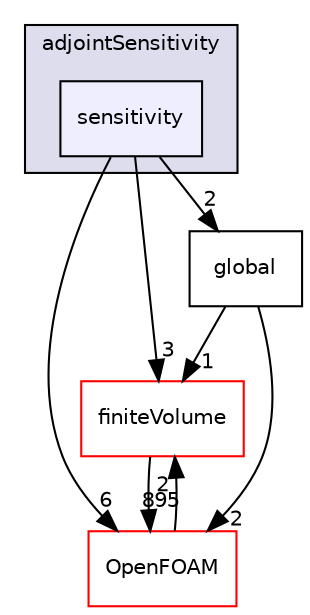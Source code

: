 digraph "src/optimisation/adjointOptimisation/adjoint/optimisation/adjointSensitivity/sensitivity" {
  bgcolor=transparent;
  compound=true
  node [ fontsize="10", fontname="Helvetica"];
  edge [ labelfontsize="10", labelfontname="Helvetica"];
  subgraph clusterdir_dbddc55ddf5981e932e9ab5e5ca01d5b {
    graph [ bgcolor="#ddddee", pencolor="black", label="adjointSensitivity" fontname="Helvetica", fontsize="10", URL="dir_dbddc55ddf5981e932e9ab5e5ca01d5b.html"]
  dir_f7272483e2a5918c938aa224b678aee8 [shape=box, label="sensitivity", style="filled", fillcolor="#eeeeff", pencolor="black", URL="dir_f7272483e2a5918c938aa224b678aee8.html"];
  }
  dir_9bd15774b555cf7259a6fa18f99fe99b [shape=box label="finiteVolume" color="red" URL="dir_9bd15774b555cf7259a6fa18f99fe99b.html"];
  dir_c5473ff19b20e6ec4dfe5c310b3778a8 [shape=box label="OpenFOAM" color="red" URL="dir_c5473ff19b20e6ec4dfe5c310b3778a8.html"];
  dir_dd56dc4c5f6c51768e20e60d3fce2a94 [shape=box label="global" URL="dir_dd56dc4c5f6c51768e20e60d3fce2a94.html"];
  dir_9bd15774b555cf7259a6fa18f99fe99b->dir_c5473ff19b20e6ec4dfe5c310b3778a8 [headlabel="895", labeldistance=1.5 headhref="dir_000814_002151.html"];
  dir_c5473ff19b20e6ec4dfe5c310b3778a8->dir_9bd15774b555cf7259a6fa18f99fe99b [headlabel="2", labeldistance=1.5 headhref="dir_002151_000814.html"];
  dir_f7272483e2a5918c938aa224b678aee8->dir_9bd15774b555cf7259a6fa18f99fe99b [headlabel="3", labeldistance=1.5 headhref="dir_002849_000814.html"];
  dir_f7272483e2a5918c938aa224b678aee8->dir_c5473ff19b20e6ec4dfe5c310b3778a8 [headlabel="6", labeldistance=1.5 headhref="dir_002849_002151.html"];
  dir_f7272483e2a5918c938aa224b678aee8->dir_dd56dc4c5f6c51768e20e60d3fce2a94 [headlabel="2", labeldistance=1.5 headhref="dir_002849_002819.html"];
  dir_dd56dc4c5f6c51768e20e60d3fce2a94->dir_9bd15774b555cf7259a6fa18f99fe99b [headlabel="1", labeldistance=1.5 headhref="dir_002819_000814.html"];
  dir_dd56dc4c5f6c51768e20e60d3fce2a94->dir_c5473ff19b20e6ec4dfe5c310b3778a8 [headlabel="2", labeldistance=1.5 headhref="dir_002819_002151.html"];
}
